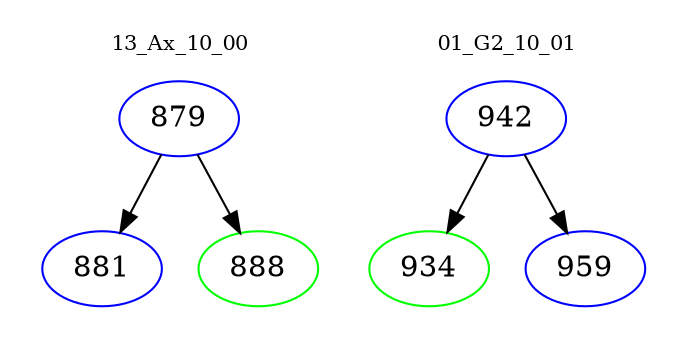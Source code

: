 digraph{
subgraph cluster_0 {
color = white
label = "13_Ax_10_00";
fontsize=10;
T0_879 [label="879", color="blue"]
T0_879 -> T0_881 [color="black"]
T0_881 [label="881", color="blue"]
T0_879 -> T0_888 [color="black"]
T0_888 [label="888", color="green"]
}
subgraph cluster_1 {
color = white
label = "01_G2_10_01";
fontsize=10;
T1_942 [label="942", color="blue"]
T1_942 -> T1_934 [color="black"]
T1_934 [label="934", color="green"]
T1_942 -> T1_959 [color="black"]
T1_959 [label="959", color="blue"]
}
}
